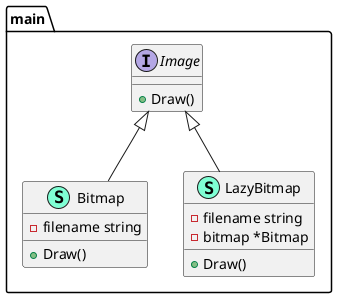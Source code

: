 @startuml
namespace main {
    class Bitmap << (S,Aquamarine) >> {
        - filename string

        + Draw() 

    }
    interface Image  {
        + Draw() 

    }
    class LazyBitmap << (S,Aquamarine) >> {
        - filename string
        - bitmap *Bitmap

        + Draw() 

    }
}

"main.Image" <|-- "main.Bitmap"
"main.Image" <|-- "main.LazyBitmap"

@enduml
